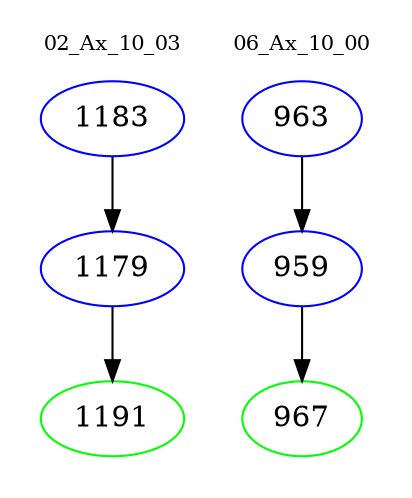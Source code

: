 digraph{
subgraph cluster_0 {
color = white
label = "02_Ax_10_03";
fontsize=10;
T0_1183 [label="1183", color="blue"]
T0_1183 -> T0_1179 [color="black"]
T0_1179 [label="1179", color="blue"]
T0_1179 -> T0_1191 [color="black"]
T0_1191 [label="1191", color="green"]
}
subgraph cluster_1 {
color = white
label = "06_Ax_10_00";
fontsize=10;
T1_963 [label="963", color="blue"]
T1_963 -> T1_959 [color="black"]
T1_959 [label="959", color="blue"]
T1_959 -> T1_967 [color="black"]
T1_967 [label="967", color="green"]
}
}
